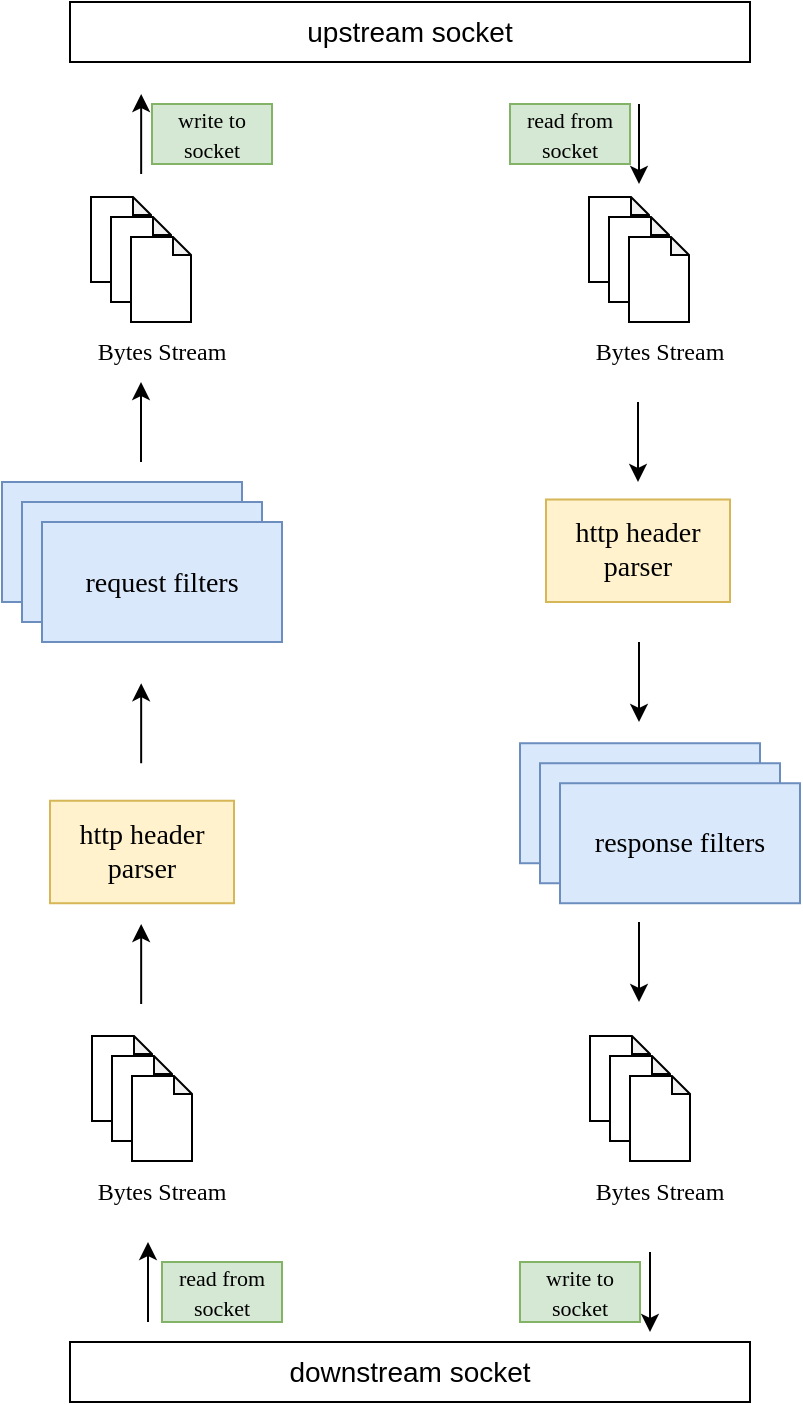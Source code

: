 <mxfile version="22.1.2" type="device">
  <diagram id="4ZSPBzJSORsSi4Hex_y3" name="Page-1">
    <mxGraphModel dx="1194" dy="717" grid="1" gridSize="10" guides="1" tooltips="1" connect="1" arrows="1" fold="1" page="1" pageScale="1" pageWidth="1100" pageHeight="850" math="0" shadow="0">
      <root>
        <mxCell id="0" />
        <mxCell id="1" parent="0" />
        <mxCell id="dMWroVS-dqK6oUPwQE1e-128" value="&lt;font style=&quot;font-size: 14px;&quot;&gt;downstream socket&lt;/font&gt;" style="rounded=0;whiteSpace=wrap;html=1;" vertex="1" parent="1">
          <mxGeometry x="244" y="770" width="340" height="30" as="geometry" />
        </mxCell>
        <mxCell id="dMWroVS-dqK6oUPwQE1e-129" value="" style="shape=note;whiteSpace=wrap;html=1;backgroundOutline=1;darkOpacity=0.05;size=9;" vertex="1" parent="1">
          <mxGeometry x="255" y="617" width="30" height="42.5" as="geometry" />
        </mxCell>
        <mxCell id="dMWroVS-dqK6oUPwQE1e-130" value="" style="shape=note;whiteSpace=wrap;html=1;backgroundOutline=1;darkOpacity=0.05;size=9;" vertex="1" parent="1">
          <mxGeometry x="265" y="627" width="30" height="42.5" as="geometry" />
        </mxCell>
        <mxCell id="dMWroVS-dqK6oUPwQE1e-131" value="" style="shape=note;whiteSpace=wrap;html=1;backgroundOutline=1;darkOpacity=0.05;size=9;" vertex="1" parent="1">
          <mxGeometry x="275" y="637" width="30" height="42.5" as="geometry" />
        </mxCell>
        <mxCell id="dMWroVS-dqK6oUPwQE1e-132" value="&lt;font face=&quot;Verdana&quot; style=&quot;font-size: 14px;&quot;&gt;http header parser&lt;/font&gt;" style="rounded=0;whiteSpace=wrap;html=1;fillColor=#fff2cc;strokeColor=#d6b656;" vertex="1" parent="1">
          <mxGeometry x="234" y="499.37" width="92" height="51.25" as="geometry" />
        </mxCell>
        <mxCell id="dMWroVS-dqK6oUPwQE1e-133" value="" style="rounded=0;whiteSpace=wrap;html=1;fillColor=#dae8fc;strokeColor=#6c8ebf;" vertex="1" parent="1">
          <mxGeometry x="210" y="340" width="120" height="60" as="geometry" />
        </mxCell>
        <mxCell id="dMWroVS-dqK6oUPwQE1e-134" value="" style="rounded=0;whiteSpace=wrap;html=1;fillColor=#dae8fc;strokeColor=#6c8ebf;" vertex="1" parent="1">
          <mxGeometry x="220" y="350" width="120" height="60" as="geometry" />
        </mxCell>
        <mxCell id="dMWroVS-dqK6oUPwQE1e-135" value="&lt;font style=&quot;font-size: 14px;&quot; face=&quot;Verdana&quot;&gt;request filters&lt;/font&gt;" style="rounded=0;whiteSpace=wrap;html=1;fillColor=#dae8fc;strokeColor=#6c8ebf;fontSize=15;" vertex="1" parent="1">
          <mxGeometry x="230" y="360" width="120" height="60" as="geometry" />
        </mxCell>
        <mxCell id="dMWroVS-dqK6oUPwQE1e-136" value="&lt;font face=&quot;Verdana&quot; style=&quot;font-size: 14px;&quot;&gt;http header parser&lt;/font&gt;" style="rounded=0;whiteSpace=wrap;html=1;fillColor=#fff2cc;strokeColor=#d6b656;" vertex="1" parent="1">
          <mxGeometry x="482" y="348.75" width="92" height="51.25" as="geometry" />
        </mxCell>
        <mxCell id="dMWroVS-dqK6oUPwQE1e-137" value="&lt;font style=&quot;font-size: 14px;&quot;&gt;upstream socket&lt;/font&gt;" style="rounded=0;whiteSpace=wrap;html=1;" vertex="1" parent="1">
          <mxGeometry x="244" y="100" width="340" height="30" as="geometry" />
        </mxCell>
        <mxCell id="dMWroVS-dqK6oUPwQE1e-138" value="" style="rounded=0;whiteSpace=wrap;html=1;fillColor=#dae8fc;strokeColor=#6c8ebf;" vertex="1" parent="1">
          <mxGeometry x="469" y="470.62" width="120" height="60" as="geometry" />
        </mxCell>
        <mxCell id="dMWroVS-dqK6oUPwQE1e-139" value="" style="rounded=0;whiteSpace=wrap;html=1;fillColor=#dae8fc;strokeColor=#6c8ebf;" vertex="1" parent="1">
          <mxGeometry x="479" y="480.62" width="120" height="60" as="geometry" />
        </mxCell>
        <mxCell id="dMWroVS-dqK6oUPwQE1e-140" value="&lt;font style=&quot;font-size: 14px;&quot; face=&quot;Verdana&quot;&gt;response filters&lt;/font&gt;" style="rounded=0;whiteSpace=wrap;html=1;fillColor=#dae8fc;strokeColor=#6c8ebf;" vertex="1" parent="1">
          <mxGeometry x="489" y="490.62" width="120" height="60" as="geometry" />
        </mxCell>
        <mxCell id="dMWroVS-dqK6oUPwQE1e-141" value="&lt;font face=&quot;Verdana&quot;&gt;Bytes Stream&lt;/font&gt;" style="text;html=1;align=center;verticalAlign=middle;whiteSpace=wrap;rounded=0;" vertex="1" parent="1">
          <mxGeometry x="245" y="679.5" width="90" height="30" as="geometry" />
        </mxCell>
        <mxCell id="dMWroVS-dqK6oUPwQE1e-142" value="" style="shape=note;whiteSpace=wrap;html=1;backgroundOutline=1;darkOpacity=0.05;size=9;" vertex="1" parent="1">
          <mxGeometry x="504" y="617" width="30" height="42.5" as="geometry" />
        </mxCell>
        <mxCell id="dMWroVS-dqK6oUPwQE1e-143" value="" style="shape=note;whiteSpace=wrap;html=1;backgroundOutline=1;darkOpacity=0.05;size=9;" vertex="1" parent="1">
          <mxGeometry x="514" y="627" width="30" height="42.5" as="geometry" />
        </mxCell>
        <mxCell id="dMWroVS-dqK6oUPwQE1e-144" value="" style="shape=note;whiteSpace=wrap;html=1;backgroundOutline=1;darkOpacity=0.05;size=9;" vertex="1" parent="1">
          <mxGeometry x="524" y="637" width="30" height="42.5" as="geometry" />
        </mxCell>
        <mxCell id="dMWroVS-dqK6oUPwQE1e-145" value="&lt;font face=&quot;Verdana&quot;&gt;Bytes Stream&lt;/font&gt;" style="text;html=1;align=center;verticalAlign=middle;whiteSpace=wrap;rounded=0;" vertex="1" parent="1">
          <mxGeometry x="494" y="679.5" width="90" height="30" as="geometry" />
        </mxCell>
        <mxCell id="dMWroVS-dqK6oUPwQE1e-146" value="" style="endArrow=classic;html=1;rounded=0;" edge="1" parent="1">
          <mxGeometry width="50" height="50" relative="1" as="geometry">
            <mxPoint x="283" y="760" as="sourcePoint" />
            <mxPoint x="283" y="720" as="targetPoint" />
          </mxGeometry>
        </mxCell>
        <mxCell id="dMWroVS-dqK6oUPwQE1e-147" value="" style="endArrow=classic;html=1;rounded=0;" edge="1" parent="1">
          <mxGeometry width="50" height="50" relative="1" as="geometry">
            <mxPoint x="279.58" y="601" as="sourcePoint" />
            <mxPoint x="279.58" y="561" as="targetPoint" />
          </mxGeometry>
        </mxCell>
        <mxCell id="dMWroVS-dqK6oUPwQE1e-148" value="" style="endArrow=classic;html=1;rounded=0;" edge="1" parent="1">
          <mxGeometry width="50" height="50" relative="1" as="geometry">
            <mxPoint x="279.58" y="480.62" as="sourcePoint" />
            <mxPoint x="279.58" y="440.62" as="targetPoint" />
          </mxGeometry>
        </mxCell>
        <mxCell id="dMWroVS-dqK6oUPwQE1e-149" value="" style="endArrow=classic;html=1;rounded=0;" edge="1" parent="1">
          <mxGeometry width="50" height="50" relative="1" as="geometry">
            <mxPoint x="279.58" y="186" as="sourcePoint" />
            <mxPoint x="279.58" y="146" as="targetPoint" />
          </mxGeometry>
        </mxCell>
        <mxCell id="dMWroVS-dqK6oUPwQE1e-150" value="" style="endArrow=classic;html=1;rounded=0;" edge="1" parent="1">
          <mxGeometry width="50" height="50" relative="1" as="geometry">
            <mxPoint x="528.5" y="151" as="sourcePoint" />
            <mxPoint x="528.5" y="191" as="targetPoint" />
          </mxGeometry>
        </mxCell>
        <mxCell id="dMWroVS-dqK6oUPwQE1e-151" value="" style="endArrow=classic;html=1;rounded=0;" edge="1" parent="1">
          <mxGeometry width="50" height="50" relative="1" as="geometry">
            <mxPoint x="528.5" y="420" as="sourcePoint" />
            <mxPoint x="528.5" y="460" as="targetPoint" />
          </mxGeometry>
        </mxCell>
        <mxCell id="dMWroVS-dqK6oUPwQE1e-152" value="" style="endArrow=classic;html=1;rounded=0;" edge="1" parent="1">
          <mxGeometry width="50" height="50" relative="1" as="geometry">
            <mxPoint x="528.5" y="560" as="sourcePoint" />
            <mxPoint x="528.5" y="600" as="targetPoint" />
          </mxGeometry>
        </mxCell>
        <mxCell id="dMWroVS-dqK6oUPwQE1e-153" value="" style="endArrow=classic;html=1;rounded=0;" edge="1" parent="1">
          <mxGeometry width="50" height="50" relative="1" as="geometry">
            <mxPoint x="534" y="725" as="sourcePoint" />
            <mxPoint x="534" y="765" as="targetPoint" />
          </mxGeometry>
        </mxCell>
        <mxCell id="dMWroVS-dqK6oUPwQE1e-154" value="&lt;font style=&quot;font-size: 11px;&quot; face=&quot;Verdana&quot;&gt;read from socket&lt;/font&gt;" style="text;html=1;align=center;verticalAlign=middle;whiteSpace=wrap;rounded=0;fillColor=#d5e8d4;strokeColor=#82b366;" vertex="1" parent="1">
          <mxGeometry x="290" y="730" width="60" height="30" as="geometry" />
        </mxCell>
        <mxCell id="dMWroVS-dqK6oUPwQE1e-155" value="&lt;font style=&quot;font-size: 11px;&quot; face=&quot;Verdana&quot;&gt;write to socket&lt;/font&gt;" style="text;html=1;align=center;verticalAlign=middle;whiteSpace=wrap;rounded=0;fillColor=#d5e8d4;strokeColor=#82b366;" vertex="1" parent="1">
          <mxGeometry x="285" y="151" width="60" height="30" as="geometry" />
        </mxCell>
        <mxCell id="dMWroVS-dqK6oUPwQE1e-156" value="&lt;font style=&quot;font-size: 11px;&quot; face=&quot;Verdana&quot;&gt;read from socket&lt;/font&gt;" style="text;html=1;align=center;verticalAlign=middle;whiteSpace=wrap;rounded=0;fillColor=#d5e8d4;strokeColor=#82b366;" vertex="1" parent="1">
          <mxGeometry x="464" y="151" width="60" height="30" as="geometry" />
        </mxCell>
        <mxCell id="dMWroVS-dqK6oUPwQE1e-157" value="&lt;font style=&quot;font-size: 11px;&quot; face=&quot;Verdana&quot;&gt;write to socket&lt;/font&gt;" style="text;html=1;align=center;verticalAlign=middle;whiteSpace=wrap;rounded=0;fillColor=#d5e8d4;strokeColor=#82b366;" vertex="1" parent="1">
          <mxGeometry x="469" y="730" width="60" height="30" as="geometry" />
        </mxCell>
        <mxCell id="dMWroVS-dqK6oUPwQE1e-158" value="" style="shape=note;whiteSpace=wrap;html=1;backgroundOutline=1;darkOpacity=0.05;size=9;" vertex="1" parent="1">
          <mxGeometry x="254.5" y="197.5" width="30" height="42.5" as="geometry" />
        </mxCell>
        <mxCell id="dMWroVS-dqK6oUPwQE1e-159" value="" style="shape=note;whiteSpace=wrap;html=1;backgroundOutline=1;darkOpacity=0.05;size=9;" vertex="1" parent="1">
          <mxGeometry x="264.5" y="207.5" width="30" height="42.5" as="geometry" />
        </mxCell>
        <mxCell id="dMWroVS-dqK6oUPwQE1e-160" value="" style="shape=note;whiteSpace=wrap;html=1;backgroundOutline=1;darkOpacity=0.05;size=9;" vertex="1" parent="1">
          <mxGeometry x="274.5" y="217.5" width="30" height="42.5" as="geometry" />
        </mxCell>
        <mxCell id="dMWroVS-dqK6oUPwQE1e-161" value="&lt;font face=&quot;Verdana&quot;&gt;Bytes Stream&lt;/font&gt;" style="text;html=1;align=center;verticalAlign=middle;whiteSpace=wrap;rounded=0;" vertex="1" parent="1">
          <mxGeometry x="244.5" y="260" width="90" height="30" as="geometry" />
        </mxCell>
        <mxCell id="dMWroVS-dqK6oUPwQE1e-162" value="" style="shape=note;whiteSpace=wrap;html=1;backgroundOutline=1;darkOpacity=0.05;size=9;" vertex="1" parent="1">
          <mxGeometry x="503.5" y="197.5" width="30" height="42.5" as="geometry" />
        </mxCell>
        <mxCell id="dMWroVS-dqK6oUPwQE1e-163" value="" style="shape=note;whiteSpace=wrap;html=1;backgroundOutline=1;darkOpacity=0.05;size=9;" vertex="1" parent="1">
          <mxGeometry x="513.5" y="207.5" width="30" height="42.5" as="geometry" />
        </mxCell>
        <mxCell id="dMWroVS-dqK6oUPwQE1e-164" value="" style="shape=note;whiteSpace=wrap;html=1;backgroundOutline=1;darkOpacity=0.05;size=9;" vertex="1" parent="1">
          <mxGeometry x="523.5" y="217.5" width="30" height="42.5" as="geometry" />
        </mxCell>
        <mxCell id="dMWroVS-dqK6oUPwQE1e-165" value="&lt;font face=&quot;Verdana&quot;&gt;Bytes Stream&lt;/font&gt;" style="text;html=1;align=center;verticalAlign=middle;whiteSpace=wrap;rounded=0;" vertex="1" parent="1">
          <mxGeometry x="493.5" y="260" width="90" height="30" as="geometry" />
        </mxCell>
        <mxCell id="dMWroVS-dqK6oUPwQE1e-166" value="" style="endArrow=classic;html=1;rounded=0;" edge="1" parent="1">
          <mxGeometry width="50" height="50" relative="1" as="geometry">
            <mxPoint x="279.5" y="330" as="sourcePoint" />
            <mxPoint x="279.5" y="290" as="targetPoint" />
          </mxGeometry>
        </mxCell>
        <mxCell id="dMWroVS-dqK6oUPwQE1e-167" value="" style="endArrow=classic;html=1;rounded=0;" edge="1" parent="1">
          <mxGeometry width="50" height="50" relative="1" as="geometry">
            <mxPoint x="528" y="300" as="sourcePoint" />
            <mxPoint x="528" y="340" as="targetPoint" />
          </mxGeometry>
        </mxCell>
      </root>
    </mxGraphModel>
  </diagram>
</mxfile>
